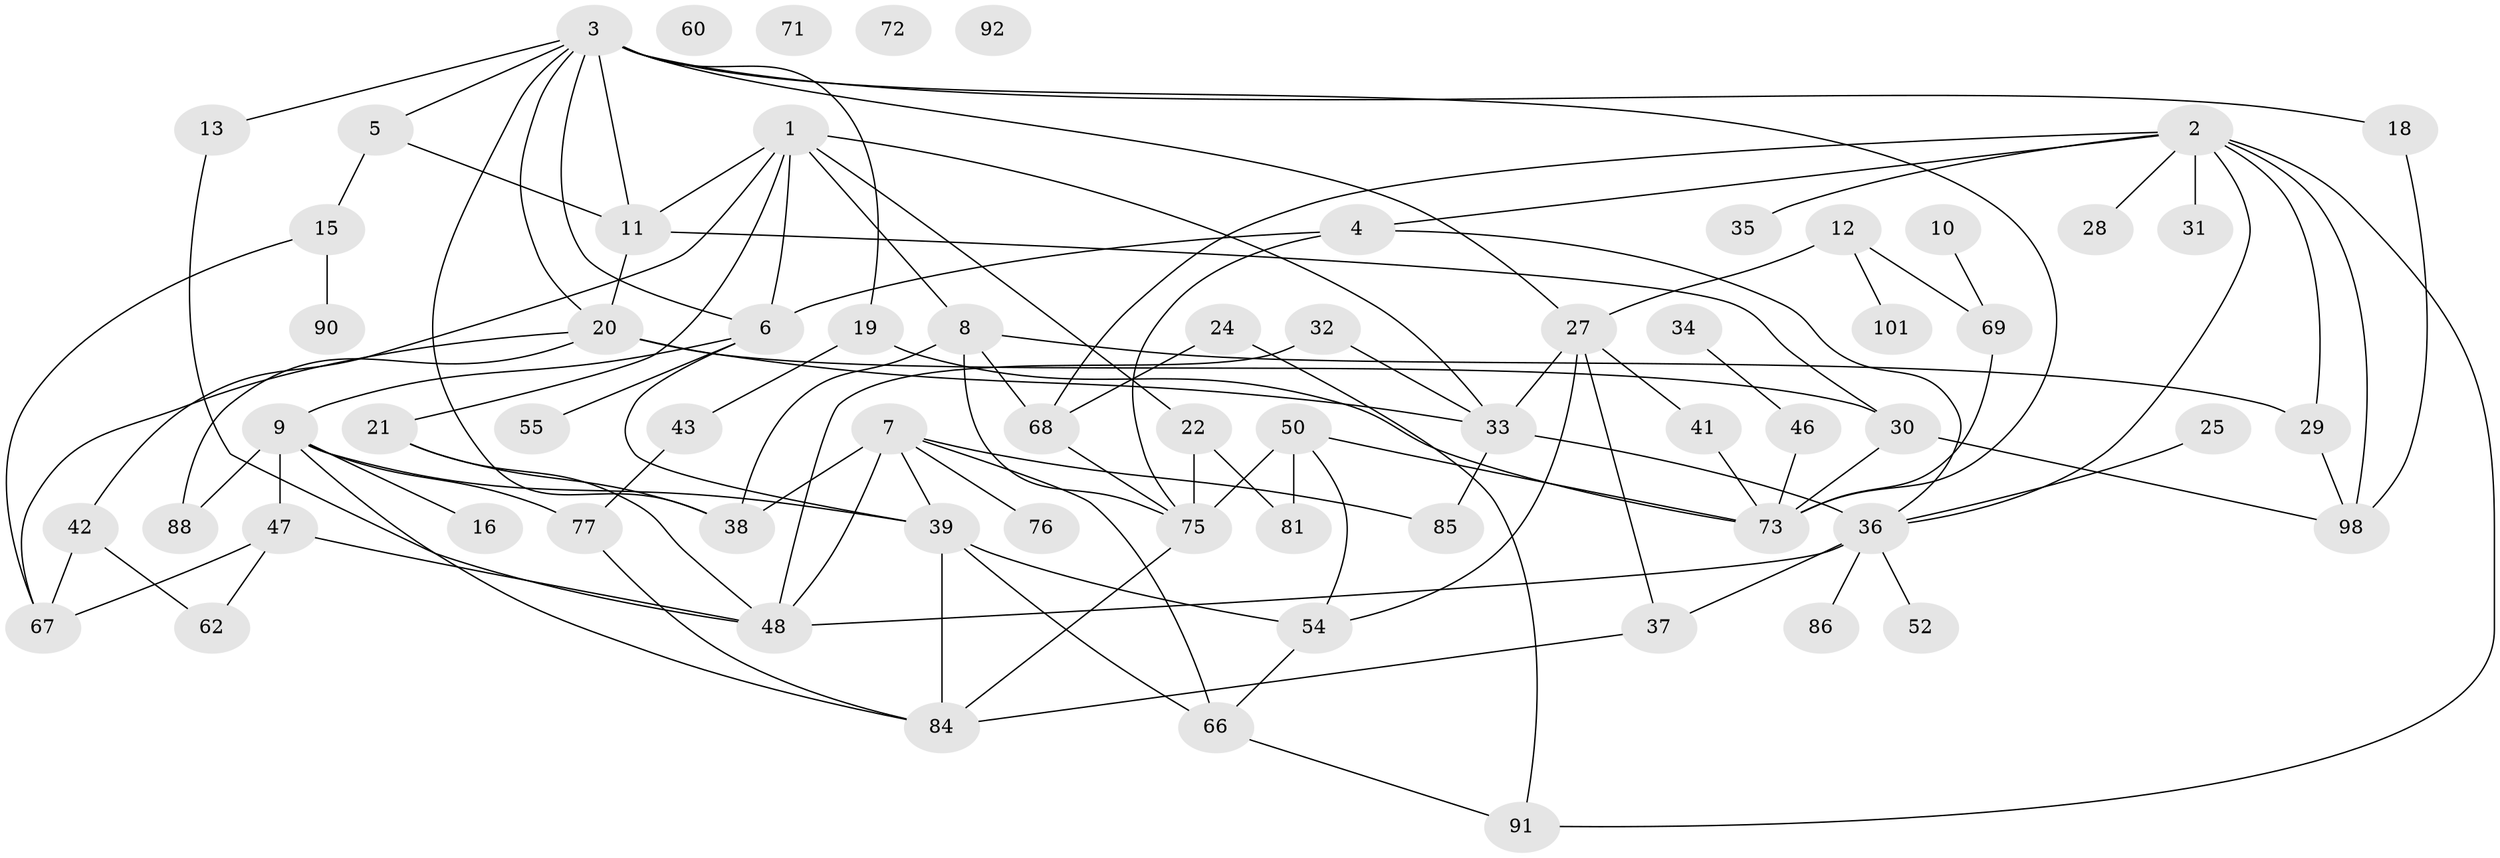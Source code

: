 // original degree distribution, {4: 0.1782178217821782, 8: 0.009900990099009901, 6: 0.0594059405940594, 1: 0.1782178217821782, 2: 0.19801980198019803, 5: 0.0891089108910891, 3: 0.24752475247524752, 0: 0.039603960396039604}
// Generated by graph-tools (version 1.1) at 2025/41/03/06/25 10:41:23]
// undirected, 67 vertices, 111 edges
graph export_dot {
graph [start="1"]
  node [color=gray90,style=filled];
  1 [super="+56"];
  2 [super="+17"];
  3 [super="+97"];
  4 [super="+51"];
  5 [super="+59"];
  6 [super="+65"];
  7 [super="+23"];
  8 [super="+14"];
  9 [super="+49"];
  10;
  11 [super="+80"];
  12 [super="+26"];
  13;
  15;
  16;
  18;
  19;
  20 [super="+78"];
  21 [super="+63"];
  22 [super="+53"];
  24;
  25;
  27 [super="+45"];
  28;
  29 [super="+94"];
  30 [super="+57"];
  31;
  32 [super="+74"];
  33 [super="+44"];
  34 [super="+40"];
  35;
  36 [super="+87"];
  37 [super="+58"];
  38 [super="+96"];
  39 [super="+64"];
  41 [super="+61"];
  42 [super="+83"];
  43;
  46;
  47;
  48 [super="+99"];
  50 [super="+79"];
  52;
  54 [super="+70"];
  55;
  60;
  62 [super="+95"];
  66 [super="+100"];
  67;
  68;
  69;
  71;
  72;
  73 [super="+82"];
  75 [super="+93"];
  76;
  77;
  81;
  84;
  85 [super="+89"];
  86;
  88;
  90;
  91;
  92;
  98;
  101;
  1 -- 8;
  1 -- 6;
  1 -- 42;
  1 -- 33;
  1 -- 21;
  1 -- 22;
  1 -- 11;
  2 -- 28;
  2 -- 35;
  2 -- 68;
  2 -- 91;
  2 -- 98;
  2 -- 29;
  2 -- 31;
  2 -- 36;
  2 -- 4;
  3 -- 18;
  3 -- 19;
  3 -- 11;
  3 -- 20;
  3 -- 6;
  3 -- 73;
  3 -- 27;
  3 -- 13;
  3 -- 5;
  3 -- 38;
  4 -- 36;
  4 -- 6;
  4 -- 75;
  5 -- 11;
  5 -- 15;
  6 -- 9;
  6 -- 55;
  6 -- 39;
  7 -- 48;
  7 -- 66;
  7 -- 39;
  7 -- 76;
  7 -- 85;
  7 -- 38;
  8 -- 29 [weight=2];
  8 -- 68;
  8 -- 75;
  8 -- 38;
  9 -- 16;
  9 -- 84;
  9 -- 88;
  9 -- 77;
  9 -- 47;
  9 -- 39;
  10 -- 69;
  11 -- 20;
  11 -- 30;
  12 -- 69;
  12 -- 101;
  12 -- 27;
  13 -- 48;
  15 -- 67;
  15 -- 90;
  18 -- 98;
  19 -- 43;
  19 -- 73;
  20 -- 67;
  20 -- 88;
  20 -- 33;
  20 -- 30;
  21 -- 48;
  21 -- 38;
  22 -- 81;
  22 -- 75;
  24 -- 68;
  24 -- 91;
  25 -- 36;
  27 -- 41;
  27 -- 33;
  27 -- 37;
  27 -- 54;
  29 -- 98;
  30 -- 98;
  30 -- 73;
  32 -- 48;
  32 -- 33;
  33 -- 36;
  33 -- 85;
  34 -- 46;
  36 -- 37 [weight=2];
  36 -- 48;
  36 -- 52;
  36 -- 86;
  37 -- 84;
  39 -- 54;
  39 -- 84;
  39 -- 66;
  41 -- 73;
  42 -- 62;
  42 -- 67;
  43 -- 77;
  46 -- 73;
  47 -- 48;
  47 -- 62;
  47 -- 67;
  50 -- 54;
  50 -- 73;
  50 -- 81;
  50 -- 75;
  54 -- 66;
  66 -- 91;
  68 -- 75;
  69 -- 73;
  75 -- 84;
  77 -- 84;
}
